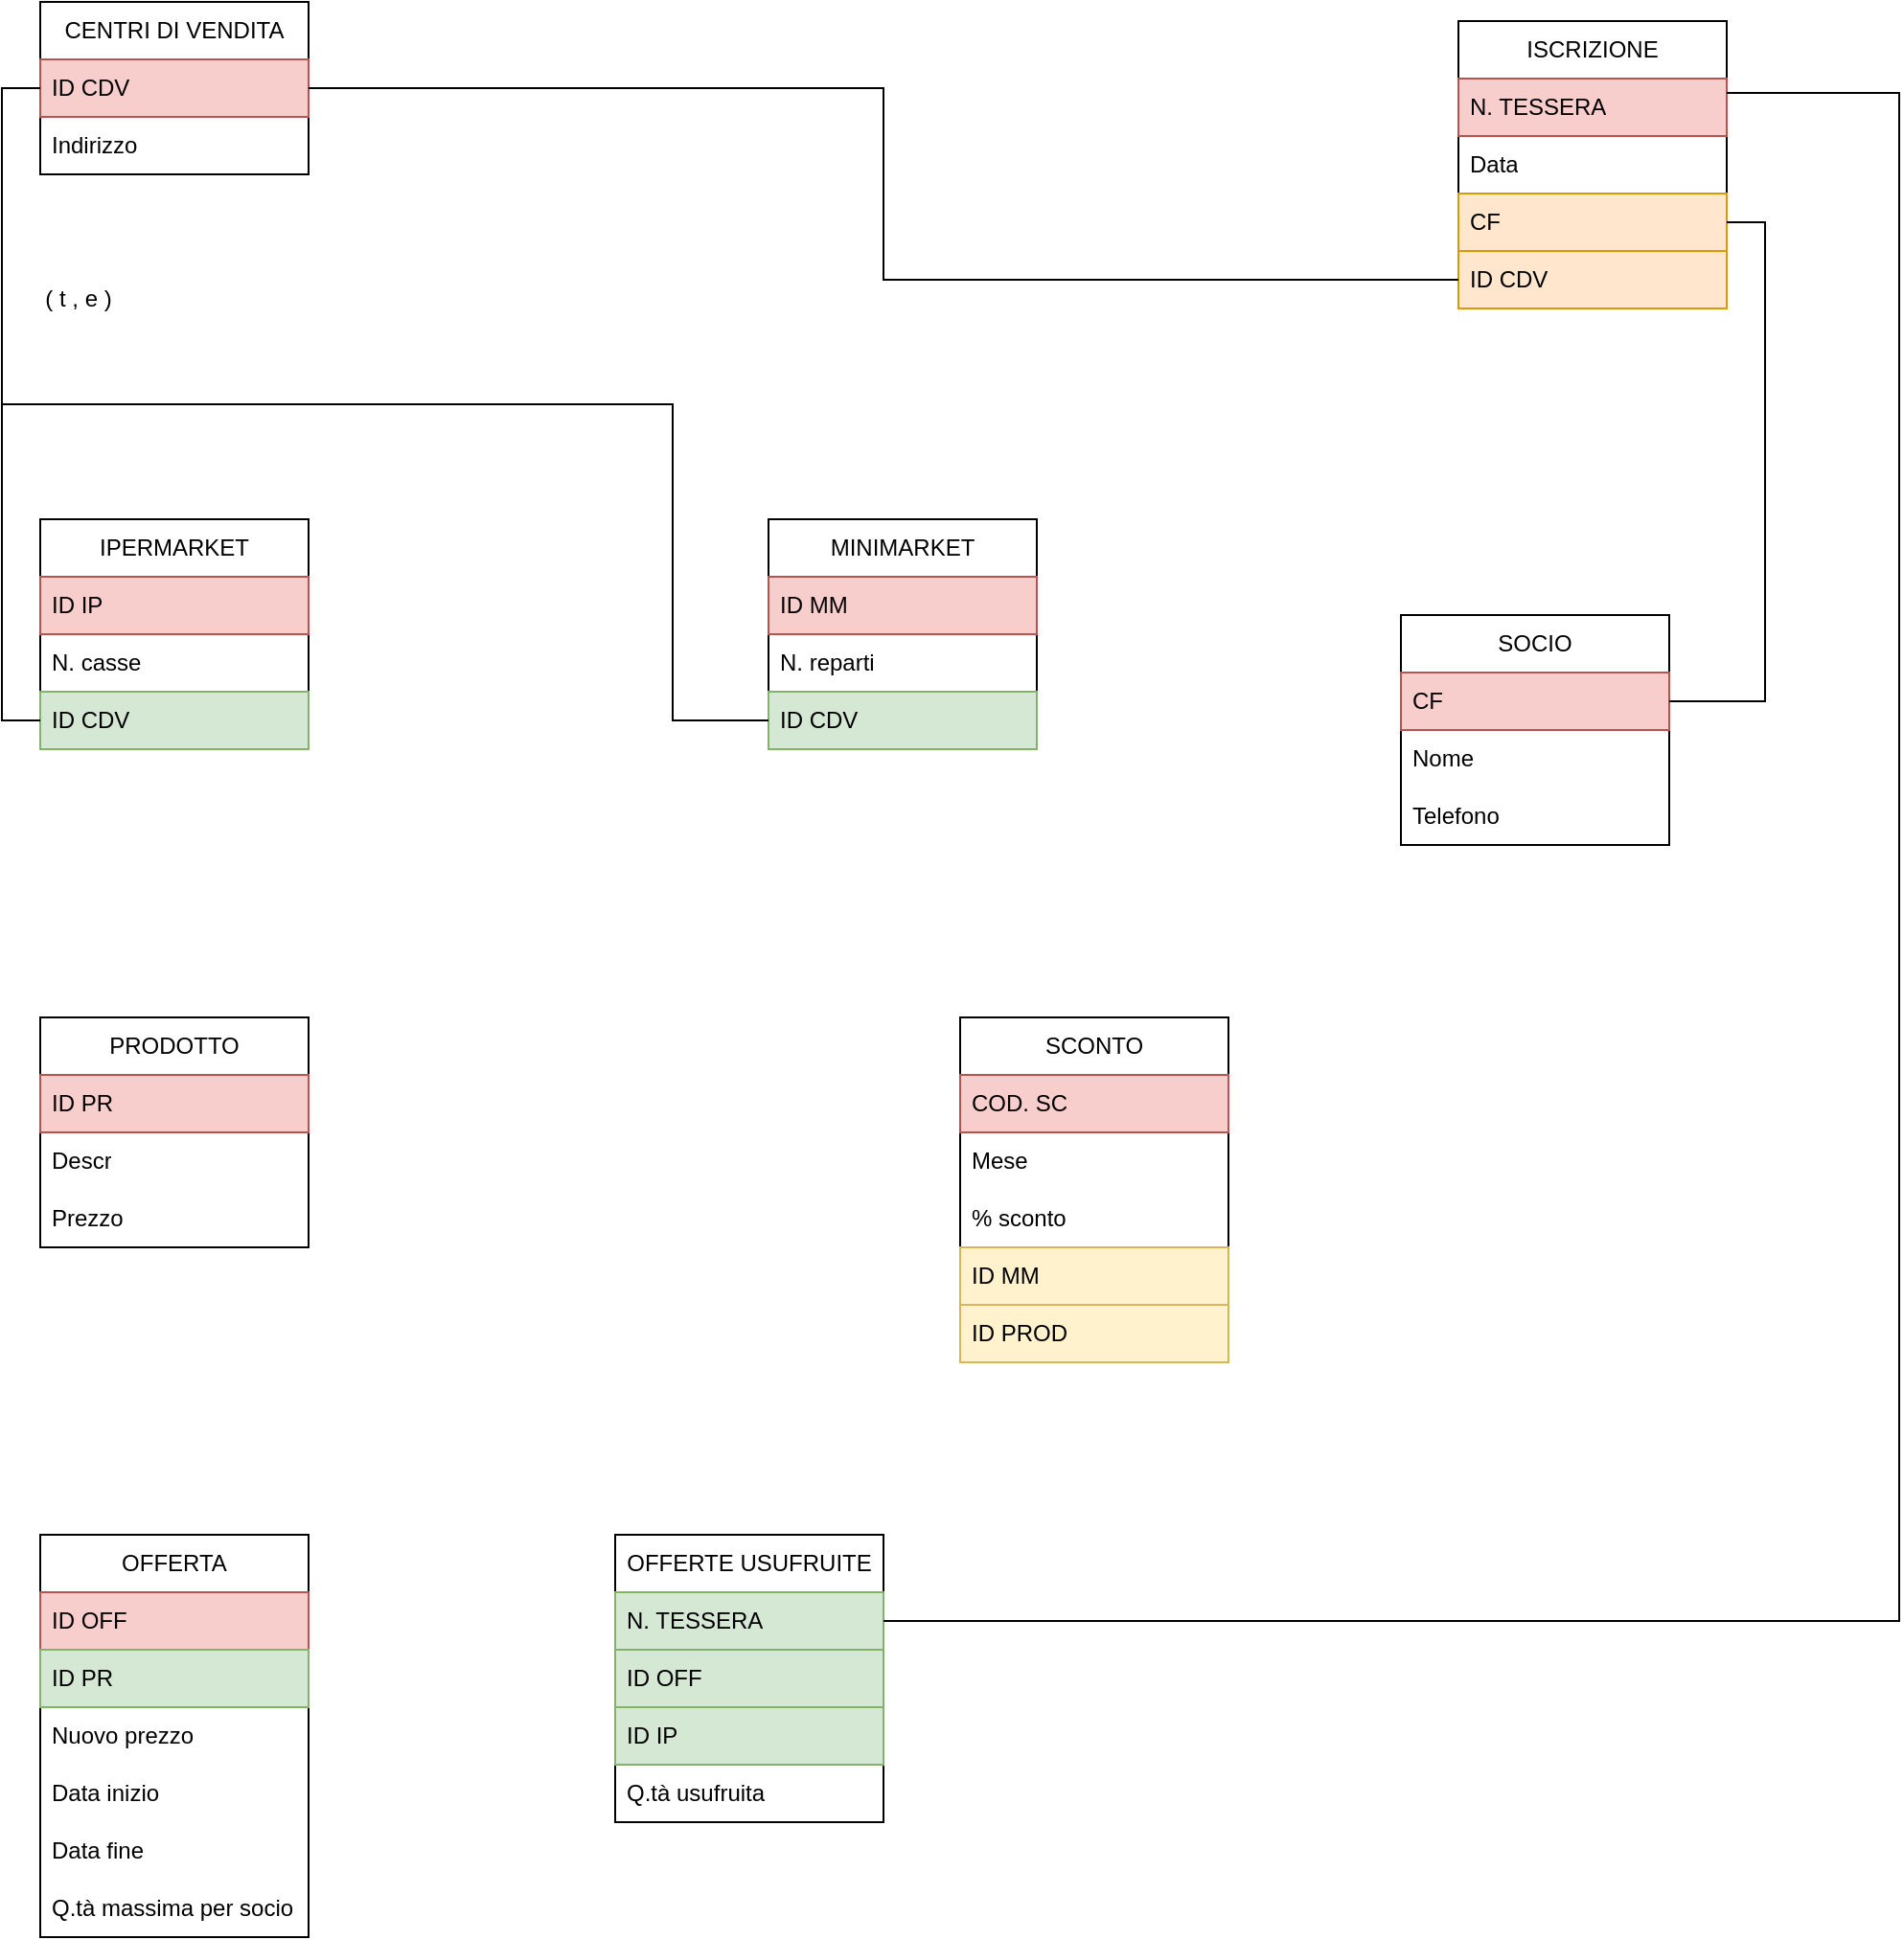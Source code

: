 <mxfile version="20.8.20" type="device"><diagram name="Pagina-1" id="CBVsf2YrE4nHKznsene2"><mxGraphModel dx="1687" dy="899" grid="1" gridSize="10" guides="1" tooltips="1" connect="1" arrows="1" fold="1" page="1" pageScale="1" pageWidth="1169" pageHeight="1654" math="0" shadow="0"><root><mxCell id="0"/><mxCell id="1" parent="0"/><mxCell id="ru1Fmsa7tUFxqs71z2kL-6" value="CENTRI DI VENDITA" style="swimlane;fontStyle=0;childLayout=stackLayout;horizontal=1;startSize=30;horizontalStack=0;resizeParent=1;resizeParentMax=0;resizeLast=0;collapsible=1;marginBottom=0;whiteSpace=wrap;html=1;" parent="1" vertex="1"><mxGeometry x="100" y="70" width="140" height="90" as="geometry"><mxRectangle x="100" y="70" width="150" height="30" as="alternateBounds"/></mxGeometry></mxCell><mxCell id="ru1Fmsa7tUFxqs71z2kL-7" value="ID CDV" style="text;strokeColor=#b85450;fillColor=#f8cecc;align=left;verticalAlign=middle;spacingLeft=4;spacingRight=4;overflow=hidden;points=[[0,0.5],[1,0.5]];portConstraint=eastwest;rotatable=0;whiteSpace=wrap;html=1;" parent="ru1Fmsa7tUFxqs71z2kL-6" vertex="1"><mxGeometry y="30" width="140" height="30" as="geometry"/></mxCell><mxCell id="ru1Fmsa7tUFxqs71z2kL-8" value="Indirizzo" style="text;strokeColor=none;fillColor=none;align=left;verticalAlign=middle;spacingLeft=4;spacingRight=4;overflow=hidden;points=[[0,0.5],[1,0.5]];portConstraint=eastwest;rotatable=0;whiteSpace=wrap;html=1;" parent="ru1Fmsa7tUFxqs71z2kL-6" vertex="1"><mxGeometry y="60" width="140" height="30" as="geometry"/></mxCell><mxCell id="ru1Fmsa7tUFxqs71z2kL-10" value="IPERMARKET" style="swimlane;fontStyle=0;childLayout=stackLayout;horizontal=1;startSize=30;horizontalStack=0;resizeParent=1;resizeParentMax=0;resizeLast=0;collapsible=1;marginBottom=0;whiteSpace=wrap;html=1;" parent="1" vertex="1"><mxGeometry x="100" y="340" width="140" height="120" as="geometry"/></mxCell><mxCell id="ru1Fmsa7tUFxqs71z2kL-11" value="ID IP" style="text;strokeColor=#b85450;fillColor=#f8cecc;align=left;verticalAlign=middle;spacingLeft=4;spacingRight=4;overflow=hidden;points=[[0,0.5],[1,0.5]];portConstraint=eastwest;rotatable=0;whiteSpace=wrap;html=1;" parent="ru1Fmsa7tUFxqs71z2kL-10" vertex="1"><mxGeometry y="30" width="140" height="30" as="geometry"/></mxCell><mxCell id="ru1Fmsa7tUFxqs71z2kL-12" value="N. casse" style="text;strokeColor=none;fillColor=none;align=left;verticalAlign=middle;spacingLeft=4;spacingRight=4;overflow=hidden;points=[[0,0.5],[1,0.5]];portConstraint=eastwest;rotatable=0;whiteSpace=wrap;html=1;" parent="ru1Fmsa7tUFxqs71z2kL-10" vertex="1"><mxGeometry y="60" width="140" height="30" as="geometry"/></mxCell><mxCell id="ru1Fmsa7tUFxqs71z2kL-13" value="ID CDV" style="text;strokeColor=#82b366;fillColor=#d5e8d4;align=left;verticalAlign=middle;spacingLeft=4;spacingRight=4;overflow=hidden;points=[[0,0.5],[1,0.5]];portConstraint=eastwest;rotatable=0;whiteSpace=wrap;html=1;" parent="ru1Fmsa7tUFxqs71z2kL-10" vertex="1"><mxGeometry y="90" width="140" height="30" as="geometry"/></mxCell><mxCell id="ru1Fmsa7tUFxqs71z2kL-14" value="MINIMARKET" style="swimlane;fontStyle=0;childLayout=stackLayout;horizontal=1;startSize=30;horizontalStack=0;resizeParent=1;resizeParentMax=0;resizeLast=0;collapsible=1;marginBottom=0;whiteSpace=wrap;html=1;" parent="1" vertex="1"><mxGeometry x="480" y="340" width="140" height="120" as="geometry"/></mxCell><mxCell id="ru1Fmsa7tUFxqs71z2kL-15" value="ID MM" style="text;strokeColor=#b85450;fillColor=#f8cecc;align=left;verticalAlign=middle;spacingLeft=4;spacingRight=4;overflow=hidden;points=[[0,0.5],[1,0.5]];portConstraint=eastwest;rotatable=0;whiteSpace=wrap;html=1;" parent="ru1Fmsa7tUFxqs71z2kL-14" vertex="1"><mxGeometry y="30" width="140" height="30" as="geometry"/></mxCell><mxCell id="ru1Fmsa7tUFxqs71z2kL-16" value="N. reparti" style="text;strokeColor=none;fillColor=none;align=left;verticalAlign=middle;spacingLeft=4;spacingRight=4;overflow=hidden;points=[[0,0.5],[1,0.5]];portConstraint=eastwest;rotatable=0;whiteSpace=wrap;html=1;" parent="ru1Fmsa7tUFxqs71z2kL-14" vertex="1"><mxGeometry y="60" width="140" height="30" as="geometry"/></mxCell><mxCell id="ru1Fmsa7tUFxqs71z2kL-17" value="ID CDV" style="text;strokeColor=#82b366;fillColor=#d5e8d4;align=left;verticalAlign=middle;spacingLeft=4;spacingRight=4;overflow=hidden;points=[[0,0.5],[1,0.5]];portConstraint=eastwest;rotatable=0;whiteSpace=wrap;html=1;" parent="ru1Fmsa7tUFxqs71z2kL-14" vertex="1"><mxGeometry y="90" width="140" height="30" as="geometry"/></mxCell><mxCell id="ru1Fmsa7tUFxqs71z2kL-18" value="ISCRIZIONE" style="swimlane;fontStyle=0;childLayout=stackLayout;horizontal=1;startSize=30;horizontalStack=0;resizeParent=1;resizeParentMax=0;resizeLast=0;collapsible=1;marginBottom=0;whiteSpace=wrap;html=1;" parent="1" vertex="1"><mxGeometry x="840" y="80" width="140" height="150" as="geometry"/></mxCell><mxCell id="ru1Fmsa7tUFxqs71z2kL-19" value="N. TESSERA" style="text;strokeColor=#b85450;fillColor=#f8cecc;align=left;verticalAlign=middle;spacingLeft=4;spacingRight=4;overflow=hidden;points=[[0,0.5],[1,0.5]];portConstraint=eastwest;rotatable=0;whiteSpace=wrap;html=1;" parent="ru1Fmsa7tUFxqs71z2kL-18" vertex="1"><mxGeometry y="30" width="140" height="30" as="geometry"/></mxCell><mxCell id="ru1Fmsa7tUFxqs71z2kL-20" value="Data" style="text;strokeColor=none;fillColor=none;align=left;verticalAlign=middle;spacingLeft=4;spacingRight=4;overflow=hidden;points=[[0,0.5],[1,0.5]];portConstraint=eastwest;rotatable=0;whiteSpace=wrap;html=1;" parent="ru1Fmsa7tUFxqs71z2kL-18" vertex="1"><mxGeometry y="60" width="140" height="30" as="geometry"/></mxCell><mxCell id="ru1Fmsa7tUFxqs71z2kL-21" value="CF" style="text;strokeColor=#d79b00;fillColor=#ffe6cc;align=left;verticalAlign=middle;spacingLeft=4;spacingRight=4;overflow=hidden;points=[[0,0.5],[1,0.5]];portConstraint=eastwest;rotatable=0;whiteSpace=wrap;html=1;" parent="ru1Fmsa7tUFxqs71z2kL-18" vertex="1"><mxGeometry y="90" width="140" height="30" as="geometry"/></mxCell><mxCell id="ru1Fmsa7tUFxqs71z2kL-22" value="ID CDV" style="text;strokeColor=#d79b00;fillColor=#ffe6cc;align=left;verticalAlign=middle;spacingLeft=4;spacingRight=4;overflow=hidden;points=[[0,0.5],[1,0.5]];portConstraint=eastwest;rotatable=0;whiteSpace=wrap;html=1;" parent="ru1Fmsa7tUFxqs71z2kL-18" vertex="1"><mxGeometry y="120" width="140" height="30" as="geometry"/></mxCell><mxCell id="ru1Fmsa7tUFxqs71z2kL-23" value="SOCIO" style="swimlane;fontStyle=0;childLayout=stackLayout;horizontal=1;startSize=30;horizontalStack=0;resizeParent=1;resizeParentMax=0;resizeLast=0;collapsible=1;marginBottom=0;whiteSpace=wrap;html=1;" parent="1" vertex="1"><mxGeometry x="810" y="390" width="140" height="120" as="geometry"/></mxCell><mxCell id="ru1Fmsa7tUFxqs71z2kL-24" value="CF" style="text;strokeColor=#b85450;fillColor=#f8cecc;align=left;verticalAlign=middle;spacingLeft=4;spacingRight=4;overflow=hidden;points=[[0,0.5],[1,0.5]];portConstraint=eastwest;rotatable=0;whiteSpace=wrap;html=1;" parent="ru1Fmsa7tUFxqs71z2kL-23" vertex="1"><mxGeometry y="30" width="140" height="30" as="geometry"/></mxCell><mxCell id="ru1Fmsa7tUFxqs71z2kL-25" value="Nome" style="text;strokeColor=none;fillColor=none;align=left;verticalAlign=middle;spacingLeft=4;spacingRight=4;overflow=hidden;points=[[0,0.5],[1,0.5]];portConstraint=eastwest;rotatable=0;whiteSpace=wrap;html=1;" parent="ru1Fmsa7tUFxqs71z2kL-23" vertex="1"><mxGeometry y="60" width="140" height="30" as="geometry"/></mxCell><mxCell id="ru1Fmsa7tUFxqs71z2kL-26" value="Telefono" style="text;strokeColor=none;fillColor=none;align=left;verticalAlign=middle;spacingLeft=4;spacingRight=4;overflow=hidden;points=[[0,0.5],[1,0.5]];portConstraint=eastwest;rotatable=0;whiteSpace=wrap;html=1;" parent="ru1Fmsa7tUFxqs71z2kL-23" vertex="1"><mxGeometry y="90" width="140" height="30" as="geometry"/></mxCell><mxCell id="ru1Fmsa7tUFxqs71z2kL-27" value="SCONTO" style="swimlane;fontStyle=0;childLayout=stackLayout;horizontal=1;startSize=30;horizontalStack=0;resizeParent=1;resizeParentMax=0;resizeLast=0;collapsible=1;marginBottom=0;whiteSpace=wrap;html=1;" parent="1" vertex="1"><mxGeometry x="580" y="600" width="140" height="180" as="geometry"/></mxCell><mxCell id="ru1Fmsa7tUFxqs71z2kL-28" value="COD. SC" style="text;strokeColor=#b85450;fillColor=#f8cecc;align=left;verticalAlign=middle;spacingLeft=4;spacingRight=4;overflow=hidden;points=[[0,0.5],[1,0.5]];portConstraint=eastwest;rotatable=0;whiteSpace=wrap;html=1;" parent="ru1Fmsa7tUFxqs71z2kL-27" vertex="1"><mxGeometry y="30" width="140" height="30" as="geometry"/></mxCell><mxCell id="ru1Fmsa7tUFxqs71z2kL-29" value="Mese" style="text;strokeColor=none;fillColor=none;align=left;verticalAlign=middle;spacingLeft=4;spacingRight=4;overflow=hidden;points=[[0,0.5],[1,0.5]];portConstraint=eastwest;rotatable=0;whiteSpace=wrap;html=1;" parent="ru1Fmsa7tUFxqs71z2kL-27" vertex="1"><mxGeometry y="60" width="140" height="30" as="geometry"/></mxCell><mxCell id="ru1Fmsa7tUFxqs71z2kL-30" value="% sconto" style="text;strokeColor=none;fillColor=none;align=left;verticalAlign=middle;spacingLeft=4;spacingRight=4;overflow=hidden;points=[[0,0.5],[1,0.5]];portConstraint=eastwest;rotatable=0;whiteSpace=wrap;html=1;" parent="ru1Fmsa7tUFxqs71z2kL-27" vertex="1"><mxGeometry y="90" width="140" height="30" as="geometry"/></mxCell><mxCell id="ru1Fmsa7tUFxqs71z2kL-31" value="ID MM" style="text;strokeColor=#d6b656;fillColor=#fff2cc;align=left;verticalAlign=middle;spacingLeft=4;spacingRight=4;overflow=hidden;points=[[0,0.5],[1,0.5]];portConstraint=eastwest;rotatable=0;whiteSpace=wrap;html=1;" parent="ru1Fmsa7tUFxqs71z2kL-27" vertex="1"><mxGeometry y="120" width="140" height="30" as="geometry"/></mxCell><mxCell id="ru1Fmsa7tUFxqs71z2kL-32" value="ID PROD" style="text;strokeColor=#d6b656;fillColor=#fff2cc;align=left;verticalAlign=middle;spacingLeft=4;spacingRight=4;overflow=hidden;points=[[0,0.5],[1,0.5]];portConstraint=eastwest;rotatable=0;whiteSpace=wrap;html=1;" parent="ru1Fmsa7tUFxqs71z2kL-27" vertex="1"><mxGeometry y="150" width="140" height="30" as="geometry"/></mxCell><mxCell id="ru1Fmsa7tUFxqs71z2kL-33" value="PRODOTTO" style="swimlane;fontStyle=0;childLayout=stackLayout;horizontal=1;startSize=30;horizontalStack=0;resizeParent=1;resizeParentMax=0;resizeLast=0;collapsible=1;marginBottom=0;whiteSpace=wrap;html=1;" parent="1" vertex="1"><mxGeometry x="100" y="600" width="140" height="120" as="geometry"/></mxCell><mxCell id="ru1Fmsa7tUFxqs71z2kL-34" value="ID PR" style="text;strokeColor=#b85450;fillColor=#f8cecc;align=left;verticalAlign=middle;spacingLeft=4;spacingRight=4;overflow=hidden;points=[[0,0.5],[1,0.5]];portConstraint=eastwest;rotatable=0;whiteSpace=wrap;html=1;" parent="ru1Fmsa7tUFxqs71z2kL-33" vertex="1"><mxGeometry y="30" width="140" height="30" as="geometry"/></mxCell><mxCell id="ru1Fmsa7tUFxqs71z2kL-35" value="Descr" style="text;strokeColor=none;fillColor=none;align=left;verticalAlign=middle;spacingLeft=4;spacingRight=4;overflow=hidden;points=[[0,0.5],[1,0.5]];portConstraint=eastwest;rotatable=0;whiteSpace=wrap;html=1;" parent="ru1Fmsa7tUFxqs71z2kL-33" vertex="1"><mxGeometry y="60" width="140" height="30" as="geometry"/></mxCell><mxCell id="ru1Fmsa7tUFxqs71z2kL-36" value="Prezzo" style="text;strokeColor=none;fillColor=none;align=left;verticalAlign=middle;spacingLeft=4;spacingRight=4;overflow=hidden;points=[[0,0.5],[1,0.5]];portConstraint=eastwest;rotatable=0;whiteSpace=wrap;html=1;" parent="ru1Fmsa7tUFxqs71z2kL-33" vertex="1"><mxGeometry y="90" width="140" height="30" as="geometry"/></mxCell><mxCell id="ru1Fmsa7tUFxqs71z2kL-37" value="OFFERTA" style="swimlane;fontStyle=0;childLayout=stackLayout;horizontal=1;startSize=30;horizontalStack=0;resizeParent=1;resizeParentMax=0;resizeLast=0;collapsible=1;marginBottom=0;whiteSpace=wrap;html=1;" parent="1" vertex="1"><mxGeometry x="100" y="870" width="140" height="210" as="geometry"/></mxCell><mxCell id="ru1Fmsa7tUFxqs71z2kL-38" value="ID OFF" style="text;strokeColor=#b85450;fillColor=#f8cecc;align=left;verticalAlign=middle;spacingLeft=4;spacingRight=4;overflow=hidden;points=[[0,0.5],[1,0.5]];portConstraint=eastwest;rotatable=0;whiteSpace=wrap;html=1;" parent="ru1Fmsa7tUFxqs71z2kL-37" vertex="1"><mxGeometry y="30" width="140" height="30" as="geometry"/></mxCell><mxCell id="ru1Fmsa7tUFxqs71z2kL-39" value="ID PR" style="text;strokeColor=#82b366;fillColor=#d5e8d4;align=left;verticalAlign=middle;spacingLeft=4;spacingRight=4;overflow=hidden;points=[[0,0.5],[1,0.5]];portConstraint=eastwest;rotatable=0;whiteSpace=wrap;html=1;" parent="ru1Fmsa7tUFxqs71z2kL-37" vertex="1"><mxGeometry y="60" width="140" height="30" as="geometry"/></mxCell><mxCell id="ru1Fmsa7tUFxqs71z2kL-43" value="Nuovo prezzo" style="text;strokeColor=none;fillColor=none;align=left;verticalAlign=middle;spacingLeft=4;spacingRight=4;overflow=hidden;points=[[0,0.5],[1,0.5]];portConstraint=eastwest;rotatable=0;whiteSpace=wrap;html=1;" parent="ru1Fmsa7tUFxqs71z2kL-37" vertex="1"><mxGeometry y="90" width="140" height="30" as="geometry"/></mxCell><mxCell id="ru1Fmsa7tUFxqs71z2kL-40" value="Data inizio" style="text;strokeColor=none;fillColor=none;align=left;verticalAlign=middle;spacingLeft=4;spacingRight=4;overflow=hidden;points=[[0,0.5],[1,0.5]];portConstraint=eastwest;rotatable=0;whiteSpace=wrap;html=1;" parent="ru1Fmsa7tUFxqs71z2kL-37" vertex="1"><mxGeometry y="120" width="140" height="30" as="geometry"/></mxCell><mxCell id="ru1Fmsa7tUFxqs71z2kL-41" value="Data fine" style="text;strokeColor=none;fillColor=none;align=left;verticalAlign=middle;spacingLeft=4;spacingRight=4;overflow=hidden;points=[[0,0.5],[1,0.5]];portConstraint=eastwest;rotatable=0;whiteSpace=wrap;html=1;" parent="ru1Fmsa7tUFxqs71z2kL-37" vertex="1"><mxGeometry y="150" width="140" height="30" as="geometry"/></mxCell><mxCell id="ru1Fmsa7tUFxqs71z2kL-42" value="Q.tà massima per socio" style="text;strokeColor=none;fillColor=none;align=left;verticalAlign=middle;spacingLeft=4;spacingRight=4;overflow=hidden;points=[[0,0.5],[1,0.5]];portConstraint=eastwest;rotatable=0;whiteSpace=wrap;html=1;" parent="ru1Fmsa7tUFxqs71z2kL-37" vertex="1"><mxGeometry y="180" width="140" height="30" as="geometry"/></mxCell><mxCell id="ru1Fmsa7tUFxqs71z2kL-44" value="OFFERTE USUFRUITE" style="swimlane;fontStyle=0;childLayout=stackLayout;horizontal=1;startSize=30;horizontalStack=0;resizeParent=1;resizeParentMax=0;resizeLast=0;collapsible=1;marginBottom=0;whiteSpace=wrap;html=1;" parent="1" vertex="1"><mxGeometry x="400" y="870" width="140" height="150" as="geometry"/></mxCell><mxCell id="ru1Fmsa7tUFxqs71z2kL-45" value="N. TESSERA" style="text;strokeColor=#82b366;fillColor=#d5e8d4;align=left;verticalAlign=middle;spacingLeft=4;spacingRight=4;overflow=hidden;points=[[0,0.5],[1,0.5]];portConstraint=eastwest;rotatable=0;whiteSpace=wrap;html=1;" parent="ru1Fmsa7tUFxqs71z2kL-44" vertex="1"><mxGeometry y="30" width="140" height="30" as="geometry"/></mxCell><mxCell id="ru1Fmsa7tUFxqs71z2kL-46" value="ID OFF" style="text;strokeColor=#82b366;fillColor=#d5e8d4;align=left;verticalAlign=middle;spacingLeft=4;spacingRight=4;overflow=hidden;points=[[0,0.5],[1,0.5]];portConstraint=eastwest;rotatable=0;whiteSpace=wrap;html=1;" parent="ru1Fmsa7tUFxqs71z2kL-44" vertex="1"><mxGeometry y="60" width="140" height="30" as="geometry"/></mxCell><mxCell id="ru1Fmsa7tUFxqs71z2kL-47" value="ID IP" style="text;strokeColor=#82b366;fillColor=#d5e8d4;align=left;verticalAlign=middle;spacingLeft=4;spacingRight=4;overflow=hidden;points=[[0,0.5],[1,0.5]];portConstraint=eastwest;rotatable=0;whiteSpace=wrap;html=1;" parent="ru1Fmsa7tUFxqs71z2kL-44" vertex="1"><mxGeometry y="90" width="140" height="30" as="geometry"/></mxCell><mxCell id="ru1Fmsa7tUFxqs71z2kL-48" value="Q.tà usufruita" style="text;strokeColor=none;fillColor=none;align=left;verticalAlign=middle;spacingLeft=4;spacingRight=4;overflow=hidden;points=[[0,0.5],[1,0.5]];portConstraint=eastwest;rotatable=0;whiteSpace=wrap;html=1;" parent="ru1Fmsa7tUFxqs71z2kL-44" vertex="1"><mxGeometry y="120" width="140" height="30" as="geometry"/></mxCell><mxCell id="ru1Fmsa7tUFxqs71z2kL-51" style="edgeStyle=orthogonalEdgeStyle;rounded=0;orthogonalLoop=1;jettySize=auto;html=1;exitX=1;exitY=0.5;exitDx=0;exitDy=0;entryX=0;entryY=0.5;entryDx=0;entryDy=0;endArrow=none;endFill=0;" parent="1" source="ru1Fmsa7tUFxqs71z2kL-7" target="ru1Fmsa7tUFxqs71z2kL-22" edge="1"><mxGeometry relative="1" as="geometry"/></mxCell><mxCell id="ru1Fmsa7tUFxqs71z2kL-55" style="edgeStyle=orthogonalEdgeStyle;rounded=0;orthogonalLoop=1;jettySize=auto;html=1;exitX=1;exitY=0.5;exitDx=0;exitDy=0;entryX=1;entryY=0.5;entryDx=0;entryDy=0;endArrow=none;endFill=0;" parent="1" source="ru1Fmsa7tUFxqs71z2kL-21" target="ru1Fmsa7tUFxqs71z2kL-24" edge="1"><mxGeometry relative="1" as="geometry"/></mxCell><mxCell id="ru1Fmsa7tUFxqs71z2kL-57" style="edgeStyle=orthogonalEdgeStyle;rounded=0;orthogonalLoop=1;jettySize=auto;html=1;exitX=1;exitY=0.5;exitDx=0;exitDy=0;entryX=1;entryY=0.25;entryDx=0;entryDy=0;endArrow=none;endFill=0;" parent="1" source="ru1Fmsa7tUFxqs71z2kL-45" target="ru1Fmsa7tUFxqs71z2kL-18" edge="1"><mxGeometry relative="1" as="geometry"><Array as="points"><mxPoint x="1070" y="915"/><mxPoint x="1070" y="118"/></Array></mxGeometry></mxCell><mxCell id="ru1Fmsa7tUFxqs71z2kL-58" style="edgeStyle=orthogonalEdgeStyle;rounded=0;orthogonalLoop=1;jettySize=auto;html=1;exitX=0;exitY=0.5;exitDx=0;exitDy=0;entryX=0;entryY=0.5;entryDx=0;entryDy=0;endArrow=none;endFill=0;" parent="1" source="ru1Fmsa7tUFxqs71z2kL-13" target="ru1Fmsa7tUFxqs71z2kL-6" edge="1"><mxGeometry relative="1" as="geometry"/></mxCell><mxCell id="ru1Fmsa7tUFxqs71z2kL-59" style="edgeStyle=orthogonalEdgeStyle;rounded=0;orthogonalLoop=1;jettySize=auto;html=1;exitX=0;exitY=0.5;exitDx=0;exitDy=0;entryX=0;entryY=0.5;entryDx=0;entryDy=0;endArrow=none;endFill=0;" parent="1" source="ru1Fmsa7tUFxqs71z2kL-17" target="ru1Fmsa7tUFxqs71z2kL-7" edge="1"><mxGeometry relative="1" as="geometry"><Array as="points"><mxPoint x="430" y="280"/><mxPoint x="80" y="280"/><mxPoint x="80" y="115"/></Array></mxGeometry></mxCell><mxCell id="ru1Fmsa7tUFxqs71z2kL-61" value="( t , e )" style="text;html=1;strokeColor=none;fillColor=none;align=center;verticalAlign=middle;whiteSpace=wrap;rounded=0;" parent="1" vertex="1"><mxGeometry x="90" y="210" width="60" height="30" as="geometry"/></mxCell></root></mxGraphModel></diagram></mxfile>